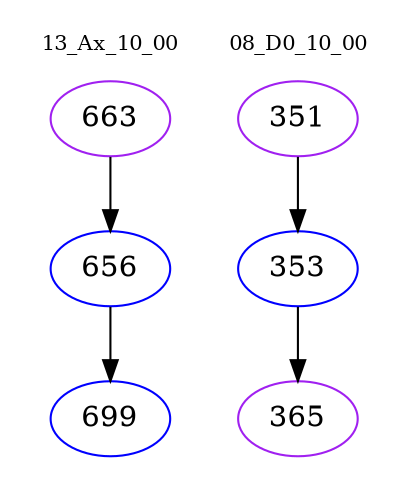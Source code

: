 digraph{
subgraph cluster_0 {
color = white
label = "13_Ax_10_00";
fontsize=10;
T0_663 [label="663", color="purple"]
T0_663 -> T0_656 [color="black"]
T0_656 [label="656", color="blue"]
T0_656 -> T0_699 [color="black"]
T0_699 [label="699", color="blue"]
}
subgraph cluster_1 {
color = white
label = "08_D0_10_00";
fontsize=10;
T1_351 [label="351", color="purple"]
T1_351 -> T1_353 [color="black"]
T1_353 [label="353", color="blue"]
T1_353 -> T1_365 [color="black"]
T1_365 [label="365", color="purple"]
}
}
